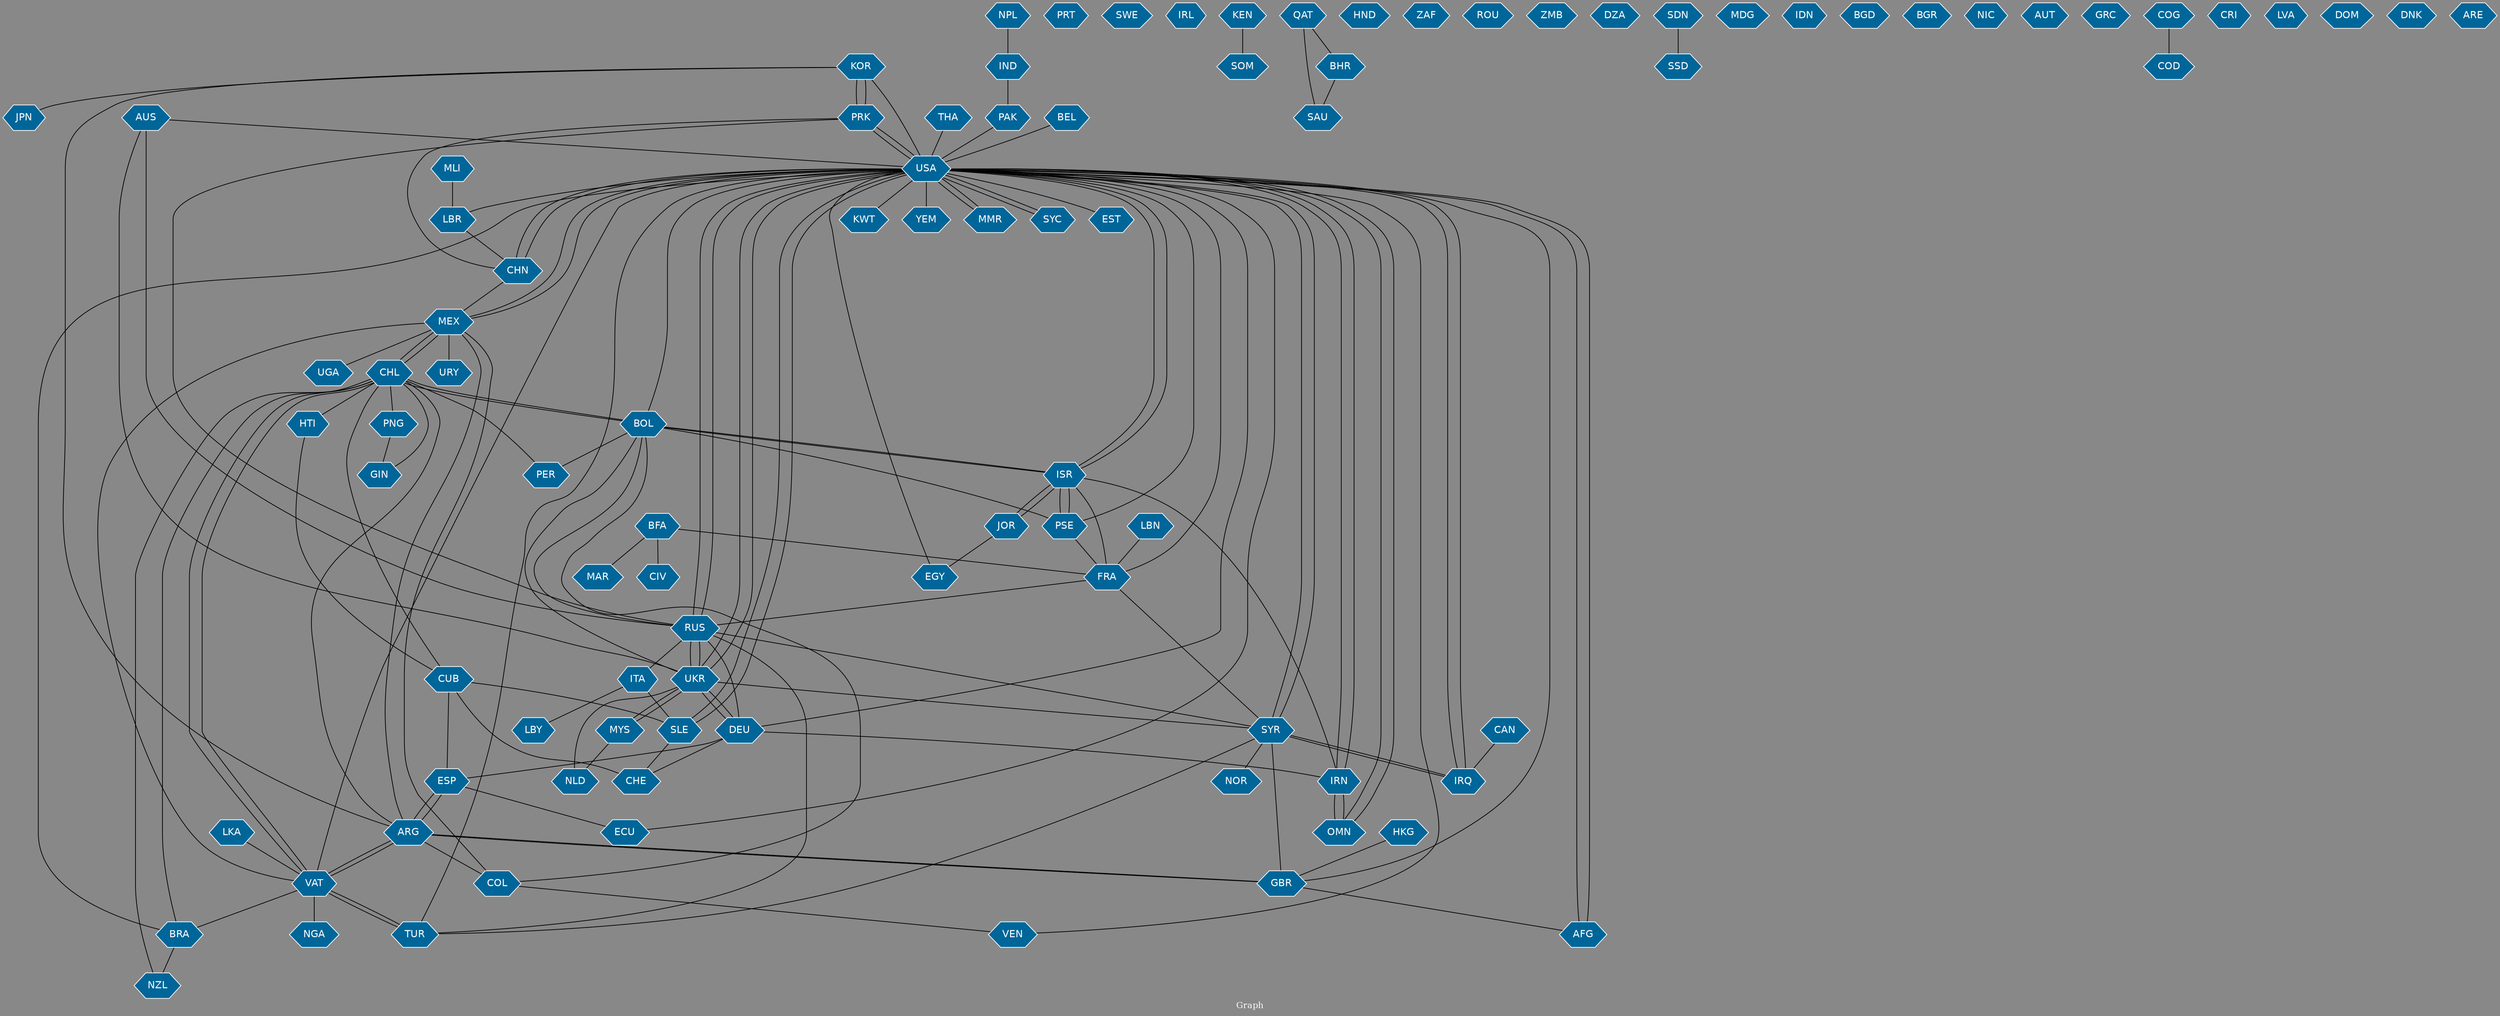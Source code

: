 // Countries together in item graph
graph {
	graph [bgcolor="#888888" fontcolor=white fontsize=12 label="Graph" outputorder=edgesfirst overlap=prism]
	node [color=white fillcolor="#006699" fontcolor=white fontname=Helvetica shape=hexagon style=filled]
	edge [arrowhead=open color=black fontcolor=white fontname=Courier fontsize=12]
		JPN [label=JPN]
		COL [label=COL]
		GBR [label=GBR]
		AFG [label=AFG]
		KOR [label=KOR]
		CHL [label=CHL]
		MEX [label=MEX]
		PSE [label=PSE]
		RUS [label=RUS]
		ISR [label=ISR]
		HKG [label=HKG]
		ESP [label=ESP]
		ARG [label=ARG]
		BRA [label=BRA]
		UKR [label=UKR]
		BOL [label=BOL]
		USA [label=USA]
		VEN [label=VEN]
		PRT [label=PRT]
		THA [label=THA]
		IND [label=IND]
		OMN [label=OMN]
		IRN [label=IRN]
		ITA [label=ITA]
		BFA [label=BFA]
		SWE [label=SWE]
		EGY [label=EGY]
		PRK [label=PRK]
		IRL [label=IRL]
		KEN [label=KEN]
		SOM [label=SOM]
		VAT [label=VAT]
		SYR [label=SYR]
		PAK [label=PAK]
		IRQ [label=IRQ]
		SLE [label=SLE]
		SAU [label=SAU]
		DEU [label=DEU]
		MAR [label=MAR]
		MYS [label=MYS]
		HTI [label=HTI]
		HND [label=HND]
		ZAF [label=ZAF]
		FRA [label=FRA]
		JOR [label=JOR]
		URY [label=URY]
		ROU [label=ROU]
		CHN [label=CHN]
		ECU [label=ECU]
		KWT [label=KWT]
		YEM [label=YEM]
		TUR [label=TUR]
		NOR [label=NOR]
		ZMB [label=ZMB]
		PER [label=PER]
		DZA [label=DZA]
		SDN [label=SDN]
		MDG [label=MDG]
		IDN [label=IDN]
		CUB [label=CUB]
		NPL [label=NPL]
		BGD [label=BGD]
		PNG [label=PNG]
		GIN [label=GIN]
		SSD [label=SSD]
		NGA [label=NGA]
		LBY [label=LBY]
		CHE [label=CHE]
		CAN [label=CAN]
		MMR [label=MMR]
		NLD [label=NLD]
		BEL [label=BEL]
		LBN [label=LBN]
		BGR [label=BGR]
		NIC [label=NIC]
		AUT [label=AUT]
		GRC [label=GRC]
		COG [label=COG]
		COD [label=COD]
		NZL [label=NZL]
		CIV [label=CIV]
		MLI [label=MLI]
		LBR [label=LBR]
		CRI [label=CRI]
		SYC [label=SYC]
		AUS [label=AUS]
		LVA [label=LVA]
		EST [label=EST]
		DOM [label=DOM]
		DNK [label=DNK]
		ARE [label=ARE]
		UGA [label=UGA]
		QAT [label=QAT]
		BHR [label=BHR]
		LKA [label=LKA]
			MEX -- URY [weight=3]
			SYR -- TUR [weight=1]
			HKG -- GBR [weight=1]
			QAT -- BHR [weight=1]
			VAT -- ARG [weight=1]
			USA -- VAT [weight=1]
			SYR -- GBR [weight=2]
			ESP -- ARG [weight=1]
			THA -- USA [weight=1]
			ARG -- GBR [weight=1]
			SLE -- USA [weight=2]
			DEU -- CHE [weight=1]
			VAT -- TUR [weight=2]
			ARG -- ESP [weight=1]
			AFG -- USA [weight=4]
			CHL -- CUB [weight=1]
			GBR -- ARG [weight=1]
			TUR -- VAT [weight=1]
			MEX -- COL [weight=1]
			USA -- YEM [weight=1]
			SYC -- USA [weight=1]
			IRN -- ISR [weight=2]
			CHN -- PRK [weight=1]
			UKR -- BOL [weight=1]
			SDN -- SSD [weight=1]
			CUB -- SLE [weight=2]
			TUR -- USA [weight=1]
			PRK -- USA [weight=3]
			USA -- EST [weight=1]
			DEU -- ESP [weight=1]
			USA -- UKR [weight=4]
			USA -- IRN [weight=3]
			AUS -- RUS [weight=1]
			UKR -- MYS [weight=1]
			VAT -- CHL [weight=1]
			HTI -- CUB [weight=1]
			KOR -- PRK [weight=2]
			BEL -- USA [weight=1]
			USA -- AFG [weight=1]
			DEU -- RUS [weight=6]
			CHN -- USA [weight=4]
			USA -- LBR [weight=1]
			AUS -- USA [weight=1]
			JOR -- ISR [weight=1]
			ARG -- COL [weight=2]
			VAT -- MEX [weight=1]
			OMN -- USA [weight=1]
			PER -- CHL [weight=1]
			ECU -- USA [weight=1]
			CUB -- CHE [weight=3]
			COL -- VEN [weight=1]
			USA -- SYR [weight=3]
			USA -- IRQ [weight=2]
			UKR -- DEU [weight=1]
			BRA -- NZL [weight=1]
			CHL -- GIN [weight=1]
			UKR -- USA [weight=2]
			USA -- RUS [weight=6]
			MEX -- ARG [weight=1]
			RUS -- PRK [weight=1]
			SYR -- RUS [weight=1]
			PSE -- ISR [weight=11]
			MEX -- CHL [weight=1]
			ARG -- KOR [weight=1]
			ISR -- USA [weight=1]
			KEN -- SOM [weight=1]
			PSE -- BOL [weight=1]
			MYS -- UKR [weight=3]
			PSE -- USA [weight=1]
			ESP -- ECU [weight=1]
			USA -- SLE [weight=1]
			BOL -- USA [weight=1]
			VAT -- NGA [weight=1]
			CHL -- MEX [weight=2]
			PNG -- GIN [weight=1]
			IRQ -- SYR [weight=3]
			PSE -- FRA [weight=2]
			ISR -- PSE [weight=7]
			SYR -- NOR [weight=1]
			IND -- PAK [weight=2]
			VAT -- BRA [weight=1]
			NPL -- IND [weight=1]
			PAK -- USA [weight=1]
			KOR -- JPN [weight=1]
			CHL -- PNG [weight=1]
			USA -- OMN [weight=1]
			SYR -- IRQ [weight=1]
			BRA -- CHL [weight=2]
			GBR -- AFG [weight=1]
			BOL -- ISR [weight=1]
			SLE -- CHE [weight=1]
			ARG -- CHL [weight=1]
			BFA -- MAR [weight=1]
			RUS -- BOL [weight=1]
			DEU -- IRN [weight=1]
			USA -- MEX [weight=1]
			BFA -- FRA [weight=1]
			MLI -- LBR [weight=2]
			AUS -- UKR [weight=1]
			PRK -- KOR [weight=1]
			RUS -- UKR [weight=13]
			MMR -- USA [weight=1]
			USA -- FRA [weight=2]
			FRA -- RUS [weight=1]
			IRN -- USA [weight=4]
			QAT -- SAU [weight=1]
			BOL -- PER [weight=1]
			BOL -- COL [weight=1]
			CHL -- BOL [weight=3]
			ITA -- SLE [weight=1]
			MEX -- UGA [weight=1]
			USA -- BRA [weight=1]
			UKR -- SYR [weight=1]
			GBR -- USA [weight=1]
			LKA -- VAT [weight=1]
			LBR -- CHN [weight=1]
			USA -- PRK [weight=3]
			MEX -- USA [weight=2]
			USA -- ISR [weight=3]
			SYR -- USA [weight=4]
			DEU -- UKR [weight=4]
			ISR -- JOR [weight=1]
			UKR -- RUS [weight=14]
			ARG -- VAT [weight=1]
			MYS -- NLD [weight=1]
			USA -- EGY [weight=1]
			ITA -- LBY [weight=1]
			USA -- KWT [weight=1]
			IRQ -- USA [weight=3]
			OMN -- IRN [weight=1]
			IRN -- OMN [weight=1]
			BFA -- CIV [weight=1]
			UKR -- NLD [weight=1]
			NZL -- CHL [weight=1]
			COG -- COD [weight=2]
			CHL -- VAT [weight=1]
			BHR -- SAU [weight=1]
			ISR -- BOL [weight=1]
			CHN -- MEX [weight=1]
			RUS -- USA [weight=4]
			DEU -- USA [weight=1]
			USA -- KOR [weight=1]
			USA -- VEN [weight=1]
			LBN -- FRA [weight=1]
			JOR -- EGY [weight=1]
			USA -- MMR [weight=1]
			USA -- CHN [weight=4]
			SYR -- FRA [weight=1]
			BOL -- CHL [weight=2]
			CHL -- HTI [weight=1]
			FRA -- ISR [weight=1]
			CAN -- IRQ [weight=1]
			USA -- SYC [weight=1]
			TUR -- RUS [weight=1]
			RUS -- ITA [weight=2]
			CUB -- ESP [weight=1]
}